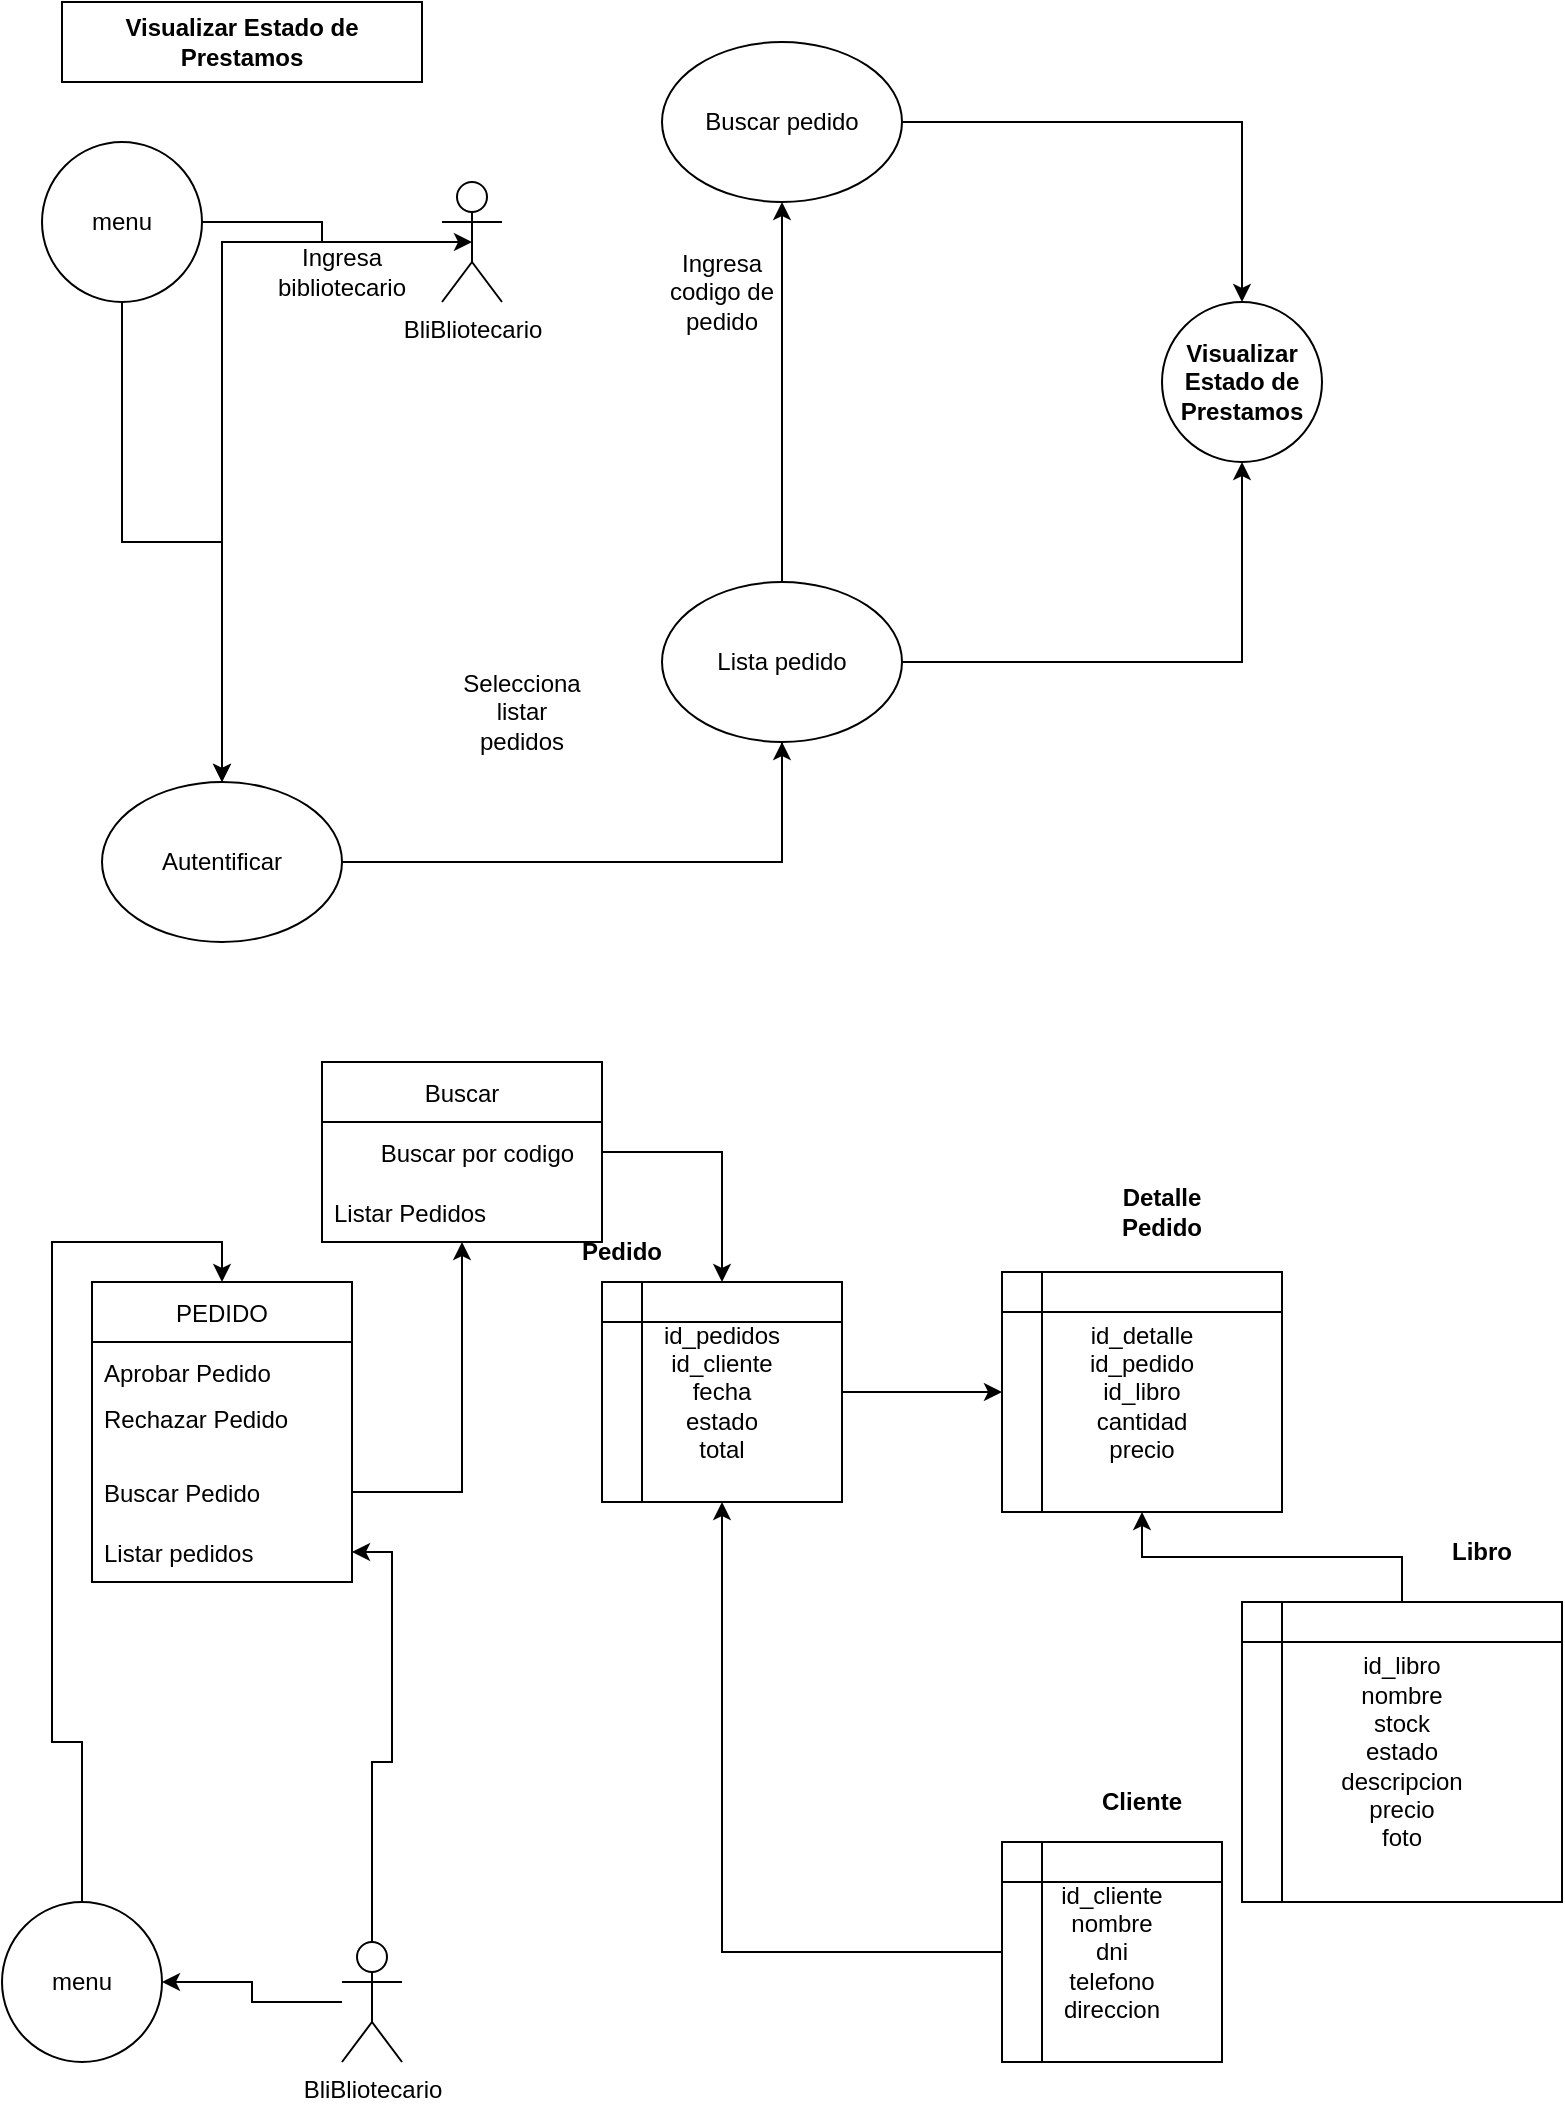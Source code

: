 <mxfile version="15.5.0" type="github">
  <diagram id="C5RBs43oDa-KdzZeNtuy" name="Page-1">
    <mxGraphModel dx="981" dy="565" grid="1" gridSize="10" guides="1" tooltips="1" connect="1" arrows="1" fold="1" page="1" pageScale="1" pageWidth="827" pageHeight="1169" math="0" shadow="0">
      <root>
        <object label="" id="WIyWlLk6GJQsqaUBKTNV-0">
          <mxCell />
        </object>
        <mxCell id="WIyWlLk6GJQsqaUBKTNV-1" parent="WIyWlLk6GJQsqaUBKTNV-0" />
        <mxCell id="oRYHNgelz98pl_qEe33c-7" style="edgeStyle=orthogonalEdgeStyle;rounded=0;orthogonalLoop=1;jettySize=auto;html=1;" edge="1" parent="WIyWlLk6GJQsqaUBKTNV-1" source="oRYHNgelz98pl_qEe33c-0" target="oRYHNgelz98pl_qEe33c-3">
          <mxGeometry relative="1" as="geometry" />
        </mxCell>
        <mxCell id="oRYHNgelz98pl_qEe33c-0" value="BliBliotecario" style="shape=umlActor;verticalLabelPosition=bottom;verticalAlign=top;html=1;outlineConnect=0;" vertex="1" parent="WIyWlLk6GJQsqaUBKTNV-1">
          <mxGeometry x="230" y="100" width="30" height="60" as="geometry" />
        </mxCell>
        <mxCell id="oRYHNgelz98pl_qEe33c-2" value="&lt;b&gt;&lt;span lang=&quot;es-419&quot;&gt;Visualizar Estado de Prestamos&lt;/span&gt;&lt;/b&gt;" style="ellipse;whiteSpace=wrap;html=1;aspect=fixed;" vertex="1" parent="WIyWlLk6GJQsqaUBKTNV-1">
          <mxGeometry x="590" y="160" width="80" height="80" as="geometry" />
        </mxCell>
        <mxCell id="oRYHNgelz98pl_qEe33c-9" style="edgeStyle=orthogonalEdgeStyle;rounded=0;orthogonalLoop=1;jettySize=auto;html=1;" edge="1" parent="WIyWlLk6GJQsqaUBKTNV-1" source="oRYHNgelz98pl_qEe33c-3" target="oRYHNgelz98pl_qEe33c-4">
          <mxGeometry relative="1" as="geometry" />
        </mxCell>
        <mxCell id="oRYHNgelz98pl_qEe33c-10" style="edgeStyle=orthogonalEdgeStyle;rounded=0;orthogonalLoop=1;jettySize=auto;html=1;" edge="1" parent="WIyWlLk6GJQsqaUBKTNV-1" source="oRYHNgelz98pl_qEe33c-3" target="oRYHNgelz98pl_qEe33c-5">
          <mxGeometry relative="1" as="geometry" />
        </mxCell>
        <mxCell id="oRYHNgelz98pl_qEe33c-3" value="Autentificar" style="ellipse;whiteSpace=wrap;html=1;" vertex="1" parent="WIyWlLk6GJQsqaUBKTNV-1">
          <mxGeometry x="60" y="400" width="120" height="80" as="geometry" />
        </mxCell>
        <mxCell id="oRYHNgelz98pl_qEe33c-11" style="edgeStyle=orthogonalEdgeStyle;rounded=0;orthogonalLoop=1;jettySize=auto;html=1;" edge="1" parent="WIyWlLk6GJQsqaUBKTNV-1" source="oRYHNgelz98pl_qEe33c-4" target="oRYHNgelz98pl_qEe33c-2">
          <mxGeometry relative="1" as="geometry" />
        </mxCell>
        <mxCell id="oRYHNgelz98pl_qEe33c-4" value="Buscar pedido" style="ellipse;whiteSpace=wrap;html=1;" vertex="1" parent="WIyWlLk6GJQsqaUBKTNV-1">
          <mxGeometry x="340" y="30" width="120" height="80" as="geometry" />
        </mxCell>
        <mxCell id="oRYHNgelz98pl_qEe33c-12" style="edgeStyle=orthogonalEdgeStyle;rounded=0;orthogonalLoop=1;jettySize=auto;html=1;" edge="1" parent="WIyWlLk6GJQsqaUBKTNV-1" source="oRYHNgelz98pl_qEe33c-5" target="oRYHNgelz98pl_qEe33c-2">
          <mxGeometry relative="1" as="geometry" />
        </mxCell>
        <mxCell id="oRYHNgelz98pl_qEe33c-5" value="Lista pedido" style="ellipse;whiteSpace=wrap;html=1;" vertex="1" parent="WIyWlLk6GJQsqaUBKTNV-1">
          <mxGeometry x="340" y="300" width="120" height="80" as="geometry" />
        </mxCell>
        <mxCell id="oRYHNgelz98pl_qEe33c-13" value="&lt;b&gt;&lt;span lang=&quot;es-419&quot;&gt;Visualizar Estado de Prestamos&lt;/span&gt;&lt;/b&gt;" style="rounded=0;whiteSpace=wrap;html=1;" vertex="1" parent="WIyWlLk6GJQsqaUBKTNV-1">
          <mxGeometry x="40" y="10" width="180" height="40" as="geometry" />
        </mxCell>
        <mxCell id="oRYHNgelz98pl_qEe33c-14" value="Ingresa bibliotecario" style="text;html=1;strokeColor=none;fillColor=none;align=center;verticalAlign=middle;whiteSpace=wrap;rounded=0;" vertex="1" parent="WIyWlLk6GJQsqaUBKTNV-1">
          <mxGeometry x="150" y="130" width="60" height="30" as="geometry" />
        </mxCell>
        <mxCell id="oRYHNgelz98pl_qEe33c-15" value="Ingresa codigo de pedido" style="text;html=1;strokeColor=none;fillColor=none;align=center;verticalAlign=middle;whiteSpace=wrap;rounded=0;" vertex="1" parent="WIyWlLk6GJQsqaUBKTNV-1">
          <mxGeometry x="340" y="140" width="60" height="30" as="geometry" />
        </mxCell>
        <mxCell id="oRYHNgelz98pl_qEe33c-16" value="Selecciona listar pedidos" style="text;html=1;strokeColor=none;fillColor=none;align=center;verticalAlign=middle;whiteSpace=wrap;rounded=0;" vertex="1" parent="WIyWlLk6GJQsqaUBKTNV-1">
          <mxGeometry x="240" y="350" width="60" height="30" as="geometry" />
        </mxCell>
        <mxCell id="oRYHNgelz98pl_qEe33c-38" style="edgeStyle=orthogonalEdgeStyle;rounded=0;orthogonalLoop=1;jettySize=auto;html=1;" edge="1" parent="WIyWlLk6GJQsqaUBKTNV-1" source="oRYHNgelz98pl_qEe33c-18" target="oRYHNgelz98pl_qEe33c-24">
          <mxGeometry relative="1" as="geometry" />
        </mxCell>
        <mxCell id="oRYHNgelz98pl_qEe33c-18" value="&lt;div&gt;id_pedidos&lt;/div&gt;&lt;div&gt;id_cliente&lt;/div&gt;&lt;div&gt;fecha &lt;br&gt;&lt;/div&gt;&lt;div&gt;estado &lt;br&gt;&lt;/div&gt;&lt;div&gt;total&lt;br&gt;&lt;/div&gt;" style="shape=internalStorage;whiteSpace=wrap;html=1;backgroundOutline=1;" vertex="1" parent="WIyWlLk6GJQsqaUBKTNV-1">
          <mxGeometry x="310" y="650" width="120" height="110" as="geometry" />
        </mxCell>
        <mxCell id="oRYHNgelz98pl_qEe33c-45" style="edgeStyle=orthogonalEdgeStyle;rounded=0;orthogonalLoop=1;jettySize=auto;html=1;entryX=0.5;entryY=0;entryDx=0;entryDy=0;" edge="1" parent="WIyWlLk6GJQsqaUBKTNV-1" source="oRYHNgelz98pl_qEe33c-19" target="oRYHNgelz98pl_qEe33c-32">
          <mxGeometry relative="1" as="geometry" />
        </mxCell>
        <mxCell id="oRYHNgelz98pl_qEe33c-19" value="menu" style="ellipse;whiteSpace=wrap;html=1;aspect=fixed;" vertex="1" parent="WIyWlLk6GJQsqaUBKTNV-1">
          <mxGeometry x="10" y="960" width="80" height="80" as="geometry" />
        </mxCell>
        <mxCell id="oRYHNgelz98pl_qEe33c-21" style="edgeStyle=orthogonalEdgeStyle;rounded=0;orthogonalLoop=1;jettySize=auto;html=1;" edge="1" parent="WIyWlLk6GJQsqaUBKTNV-1" source="oRYHNgelz98pl_qEe33c-20" target="oRYHNgelz98pl_qEe33c-3">
          <mxGeometry relative="1" as="geometry" />
        </mxCell>
        <mxCell id="oRYHNgelz98pl_qEe33c-22" style="edgeStyle=orthogonalEdgeStyle;rounded=0;orthogonalLoop=1;jettySize=auto;html=1;entryX=0.5;entryY=0.5;entryDx=0;entryDy=0;entryPerimeter=0;" edge="1" parent="WIyWlLk6GJQsqaUBKTNV-1" source="oRYHNgelz98pl_qEe33c-20" target="oRYHNgelz98pl_qEe33c-0">
          <mxGeometry relative="1" as="geometry" />
        </mxCell>
        <mxCell id="oRYHNgelz98pl_qEe33c-20" value="menu" style="ellipse;whiteSpace=wrap;html=1;aspect=fixed;" vertex="1" parent="WIyWlLk6GJQsqaUBKTNV-1">
          <mxGeometry x="30" y="80" width="80" height="80" as="geometry" />
        </mxCell>
        <mxCell id="oRYHNgelz98pl_qEe33c-47" style="edgeStyle=orthogonalEdgeStyle;rounded=0;orthogonalLoop=1;jettySize=auto;html=1;entryX=1;entryY=0.5;entryDx=0;entryDy=0;" edge="1" parent="WIyWlLk6GJQsqaUBKTNV-1" source="oRYHNgelz98pl_qEe33c-23" target="oRYHNgelz98pl_qEe33c-19">
          <mxGeometry relative="1" as="geometry" />
        </mxCell>
        <mxCell id="oRYHNgelz98pl_qEe33c-48" style="edgeStyle=orthogonalEdgeStyle;rounded=0;orthogonalLoop=1;jettySize=auto;html=1;" edge="1" parent="WIyWlLk6GJQsqaUBKTNV-1" source="oRYHNgelz98pl_qEe33c-23" target="oRYHNgelz98pl_qEe33c-37">
          <mxGeometry relative="1" as="geometry" />
        </mxCell>
        <mxCell id="oRYHNgelz98pl_qEe33c-23" value="BliBliotecario" style="shape=umlActor;verticalLabelPosition=bottom;verticalAlign=top;html=1;outlineConnect=0;" vertex="1" parent="WIyWlLk6GJQsqaUBKTNV-1">
          <mxGeometry x="180" y="980" width="30" height="60" as="geometry" />
        </mxCell>
        <mxCell id="oRYHNgelz98pl_qEe33c-24" value="&lt;div&gt;id_detalle&lt;/div&gt;&lt;div&gt;id_pedido&lt;/div&gt;&lt;div&gt;id_libro&lt;/div&gt;&lt;div&gt;cantidad&lt;/div&gt;&lt;div&gt;precio&lt;br&gt;&lt;/div&gt;" style="shape=internalStorage;whiteSpace=wrap;html=1;backgroundOutline=1;" vertex="1" parent="WIyWlLk6GJQsqaUBKTNV-1">
          <mxGeometry x="510" y="645" width="140" height="120" as="geometry" />
        </mxCell>
        <mxCell id="oRYHNgelz98pl_qEe33c-44" style="edgeStyle=orthogonalEdgeStyle;rounded=0;orthogonalLoop=1;jettySize=auto;html=1;" edge="1" parent="WIyWlLk6GJQsqaUBKTNV-1" source="oRYHNgelz98pl_qEe33c-25" target="oRYHNgelz98pl_qEe33c-24">
          <mxGeometry relative="1" as="geometry" />
        </mxCell>
        <mxCell id="oRYHNgelz98pl_qEe33c-25" value="&lt;div&gt;id_libro&lt;/div&gt;&lt;div&gt;nombre&lt;/div&gt;&lt;div&gt;stock&lt;/div&gt;&lt;div&gt;estado&lt;br&gt;&lt;/div&gt;&lt;div&gt;descripcion&lt;br&gt;&lt;/div&gt;&lt;div&gt;precio&lt;/div&gt;&lt;div&gt;foto&lt;br&gt;&lt;/div&gt;" style="shape=internalStorage;whiteSpace=wrap;html=1;backgroundOutline=1;" vertex="1" parent="WIyWlLk6GJQsqaUBKTNV-1">
          <mxGeometry x="630" y="810" width="160" height="150" as="geometry" />
        </mxCell>
        <mxCell id="oRYHNgelz98pl_qEe33c-28" value="&lt;div&gt;Libro&lt;/div&gt;" style="text;html=1;strokeColor=none;fillColor=none;align=center;verticalAlign=middle;whiteSpace=wrap;rounded=0;fontStyle=1" vertex="1" parent="WIyWlLk6GJQsqaUBKTNV-1">
          <mxGeometry x="720" y="770" width="60" height="30" as="geometry" />
        </mxCell>
        <mxCell id="oRYHNgelz98pl_qEe33c-30" value="Detalle Pedido" style="text;html=1;strokeColor=none;fillColor=none;align=center;verticalAlign=middle;whiteSpace=wrap;rounded=0;fontStyle=1" vertex="1" parent="WIyWlLk6GJQsqaUBKTNV-1">
          <mxGeometry x="560" y="600" width="60" height="30" as="geometry" />
        </mxCell>
        <mxCell id="oRYHNgelz98pl_qEe33c-31" value="Pedido" style="text;html=1;strokeColor=none;fillColor=none;align=center;verticalAlign=middle;whiteSpace=wrap;rounded=0;fontStyle=1" vertex="1" parent="WIyWlLk6GJQsqaUBKTNV-1">
          <mxGeometry x="290" y="620" width="60" height="30" as="geometry" />
        </mxCell>
        <mxCell id="oRYHNgelz98pl_qEe33c-32" value="PEDIDO" style="swimlane;fontStyle=0;childLayout=stackLayout;horizontal=1;startSize=30;horizontalStack=0;resizeParent=1;resizeParentMax=0;resizeLast=0;collapsible=1;marginBottom=0;" vertex="1" parent="WIyWlLk6GJQsqaUBKTNV-1">
          <mxGeometry x="55" y="650" width="130" height="150" as="geometry" />
        </mxCell>
        <mxCell id="oRYHNgelz98pl_qEe33c-34" value="Aprobar Pedido" style="text;strokeColor=none;fillColor=none;align=left;verticalAlign=middle;spacingLeft=4;spacingRight=4;overflow=hidden;points=[[0,0.5],[1,0.5]];portConstraint=eastwest;rotatable=0;" vertex="1" parent="oRYHNgelz98pl_qEe33c-32">
          <mxGeometry y="30" width="130" height="30" as="geometry" />
        </mxCell>
        <mxCell id="oRYHNgelz98pl_qEe33c-35" value="Rechazar Pedido&#xa;&#xa;&#xa;" style="text;strokeColor=none;fillColor=none;align=left;verticalAlign=middle;spacingLeft=4;spacingRight=4;overflow=hidden;points=[[0,0.5],[1,0.5]];portConstraint=eastwest;rotatable=0;" vertex="1" parent="oRYHNgelz98pl_qEe33c-32">
          <mxGeometry y="60" width="130" height="30" as="geometry" />
        </mxCell>
        <mxCell id="oRYHNgelz98pl_qEe33c-33" value="Buscar Pedido" style="text;strokeColor=none;fillColor=none;align=left;verticalAlign=middle;spacingLeft=4;spacingRight=4;overflow=hidden;points=[[0,0.5],[1,0.5]];portConstraint=eastwest;rotatable=0;" vertex="1" parent="oRYHNgelz98pl_qEe33c-32">
          <mxGeometry y="90" width="130" height="30" as="geometry" />
        </mxCell>
        <mxCell id="oRYHNgelz98pl_qEe33c-37" value="Listar pedidos" style="text;strokeColor=none;fillColor=none;align=left;verticalAlign=middle;spacingLeft=4;spacingRight=4;overflow=hidden;points=[[0,0.5],[1,0.5]];portConstraint=eastwest;rotatable=0;" vertex="1" parent="oRYHNgelz98pl_qEe33c-32">
          <mxGeometry y="120" width="130" height="30" as="geometry" />
        </mxCell>
        <mxCell id="oRYHNgelz98pl_qEe33c-43" style="edgeStyle=orthogonalEdgeStyle;rounded=0;orthogonalLoop=1;jettySize=auto;html=1;" edge="1" parent="WIyWlLk6GJQsqaUBKTNV-1" source="oRYHNgelz98pl_qEe33c-41" target="oRYHNgelz98pl_qEe33c-18">
          <mxGeometry relative="1" as="geometry" />
        </mxCell>
        <mxCell id="oRYHNgelz98pl_qEe33c-41" value="&lt;div&gt;id_cliente&lt;/div&gt;&lt;div&gt;nombre&lt;/div&gt;&lt;div&gt;dni&lt;/div&gt;&lt;div&gt;telefono&lt;/div&gt;&lt;div&gt;direccion&lt;br&gt;&lt;/div&gt;" style="shape=internalStorage;whiteSpace=wrap;html=1;backgroundOutline=1;" vertex="1" parent="WIyWlLk6GJQsqaUBKTNV-1">
          <mxGeometry x="510" y="930" width="110" height="110" as="geometry" />
        </mxCell>
        <mxCell id="oRYHNgelz98pl_qEe33c-46" value="Cliente" style="text;html=1;strokeColor=none;fillColor=none;align=center;verticalAlign=middle;whiteSpace=wrap;rounded=0;fontStyle=1" vertex="1" parent="WIyWlLk6GJQsqaUBKTNV-1">
          <mxGeometry x="550" y="895" width="60" height="30" as="geometry" />
        </mxCell>
        <mxCell id="oRYHNgelz98pl_qEe33c-51" value="Buscar" style="swimlane;fontStyle=0;childLayout=stackLayout;horizontal=1;startSize=30;horizontalStack=0;resizeParent=1;resizeParentMax=0;resizeLast=0;collapsible=1;marginBottom=0;" vertex="1" parent="WIyWlLk6GJQsqaUBKTNV-1">
          <mxGeometry x="170" y="540" width="140" height="90" as="geometry" />
        </mxCell>
        <mxCell id="oRYHNgelz98pl_qEe33c-52" value="       Buscar por codigo" style="text;strokeColor=none;fillColor=none;align=left;verticalAlign=middle;spacingLeft=4;spacingRight=4;overflow=hidden;points=[[0,0.5],[1,0.5]];portConstraint=eastwest;rotatable=0;" vertex="1" parent="oRYHNgelz98pl_qEe33c-51">
          <mxGeometry y="30" width="140" height="30" as="geometry" />
        </mxCell>
        <mxCell id="oRYHNgelz98pl_qEe33c-53" value="Listar Pedidos " style="text;strokeColor=none;fillColor=none;align=left;verticalAlign=middle;spacingLeft=4;spacingRight=4;overflow=hidden;points=[[0,0.5],[1,0.5]];portConstraint=eastwest;rotatable=0;" vertex="1" parent="oRYHNgelz98pl_qEe33c-51">
          <mxGeometry y="60" width="140" height="30" as="geometry" />
        </mxCell>
        <mxCell id="oRYHNgelz98pl_qEe33c-55" style="edgeStyle=orthogonalEdgeStyle;rounded=0;orthogonalLoop=1;jettySize=auto;html=1;" edge="1" parent="WIyWlLk6GJQsqaUBKTNV-1" source="oRYHNgelz98pl_qEe33c-33" target="oRYHNgelz98pl_qEe33c-51">
          <mxGeometry relative="1" as="geometry" />
        </mxCell>
        <mxCell id="oRYHNgelz98pl_qEe33c-56" style="edgeStyle=orthogonalEdgeStyle;rounded=0;orthogonalLoop=1;jettySize=auto;html=1;" edge="1" parent="WIyWlLk6GJQsqaUBKTNV-1" source="oRYHNgelz98pl_qEe33c-52" target="oRYHNgelz98pl_qEe33c-18">
          <mxGeometry relative="1" as="geometry" />
        </mxCell>
      </root>
    </mxGraphModel>
  </diagram>
</mxfile>
